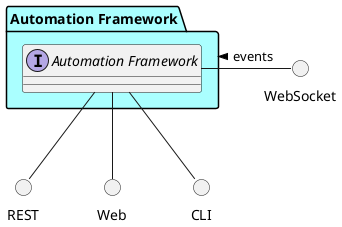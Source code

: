 @startuml



package "Automation Framework" #aaffff {

    interface "Automation Framework" as i {
    
    
    }
}

circle REST
circle Web
circle CLI
circle WebSocket

i -down- Web
i -down- CLI
i -down- REST
WebSocket -left- i: events >

package "Automation Framework" #aaffff {


}



@enduml
